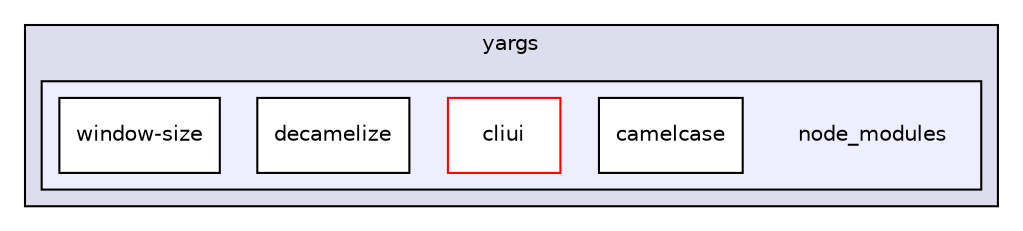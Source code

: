digraph "gulp-src/node_modules/gulp-uglify/node_modules/uglify-js/node_modules/yargs/node_modules" {
  compound=true
  node [ fontsize="10", fontname="Helvetica"];
  edge [ labelfontsize="10", labelfontname="Helvetica"];
  subgraph clusterdir_53600745fc04ad52eecf8deec8a89d0c {
    graph [ bgcolor="#ddddee", pencolor="black", label="yargs" fontname="Helvetica", fontsize="10", URL="dir_53600745fc04ad52eecf8deec8a89d0c.html"]
  subgraph clusterdir_27bb43d87c9b65f5b11d784234b06411 {
    graph [ bgcolor="#eeeeff", pencolor="black", label="" URL="dir_27bb43d87c9b65f5b11d784234b06411.html"];
    dir_27bb43d87c9b65f5b11d784234b06411 [shape=plaintext label="node_modules"];
    dir_5ae8e901c2fc58fbfa0d6fb133fb0487 [shape=box label="camelcase" color="black" fillcolor="white" style="filled" URL="dir_5ae8e901c2fc58fbfa0d6fb133fb0487.html"];
    dir_6c0862ec43f284bd0a14944b33afcc4d [shape=box label="cliui" color="red" fillcolor="white" style="filled" URL="dir_6c0862ec43f284bd0a14944b33afcc4d.html"];
    dir_78fdfe6569cab36a151aea728a1285b2 [shape=box label="decamelize" color="black" fillcolor="white" style="filled" URL="dir_78fdfe6569cab36a151aea728a1285b2.html"];
    dir_e77ca8a1a4c669e369bff2bbadb2756b [shape=box label="window-size" color="black" fillcolor="white" style="filled" URL="dir_e77ca8a1a4c669e369bff2bbadb2756b.html"];
  }
  }
}
